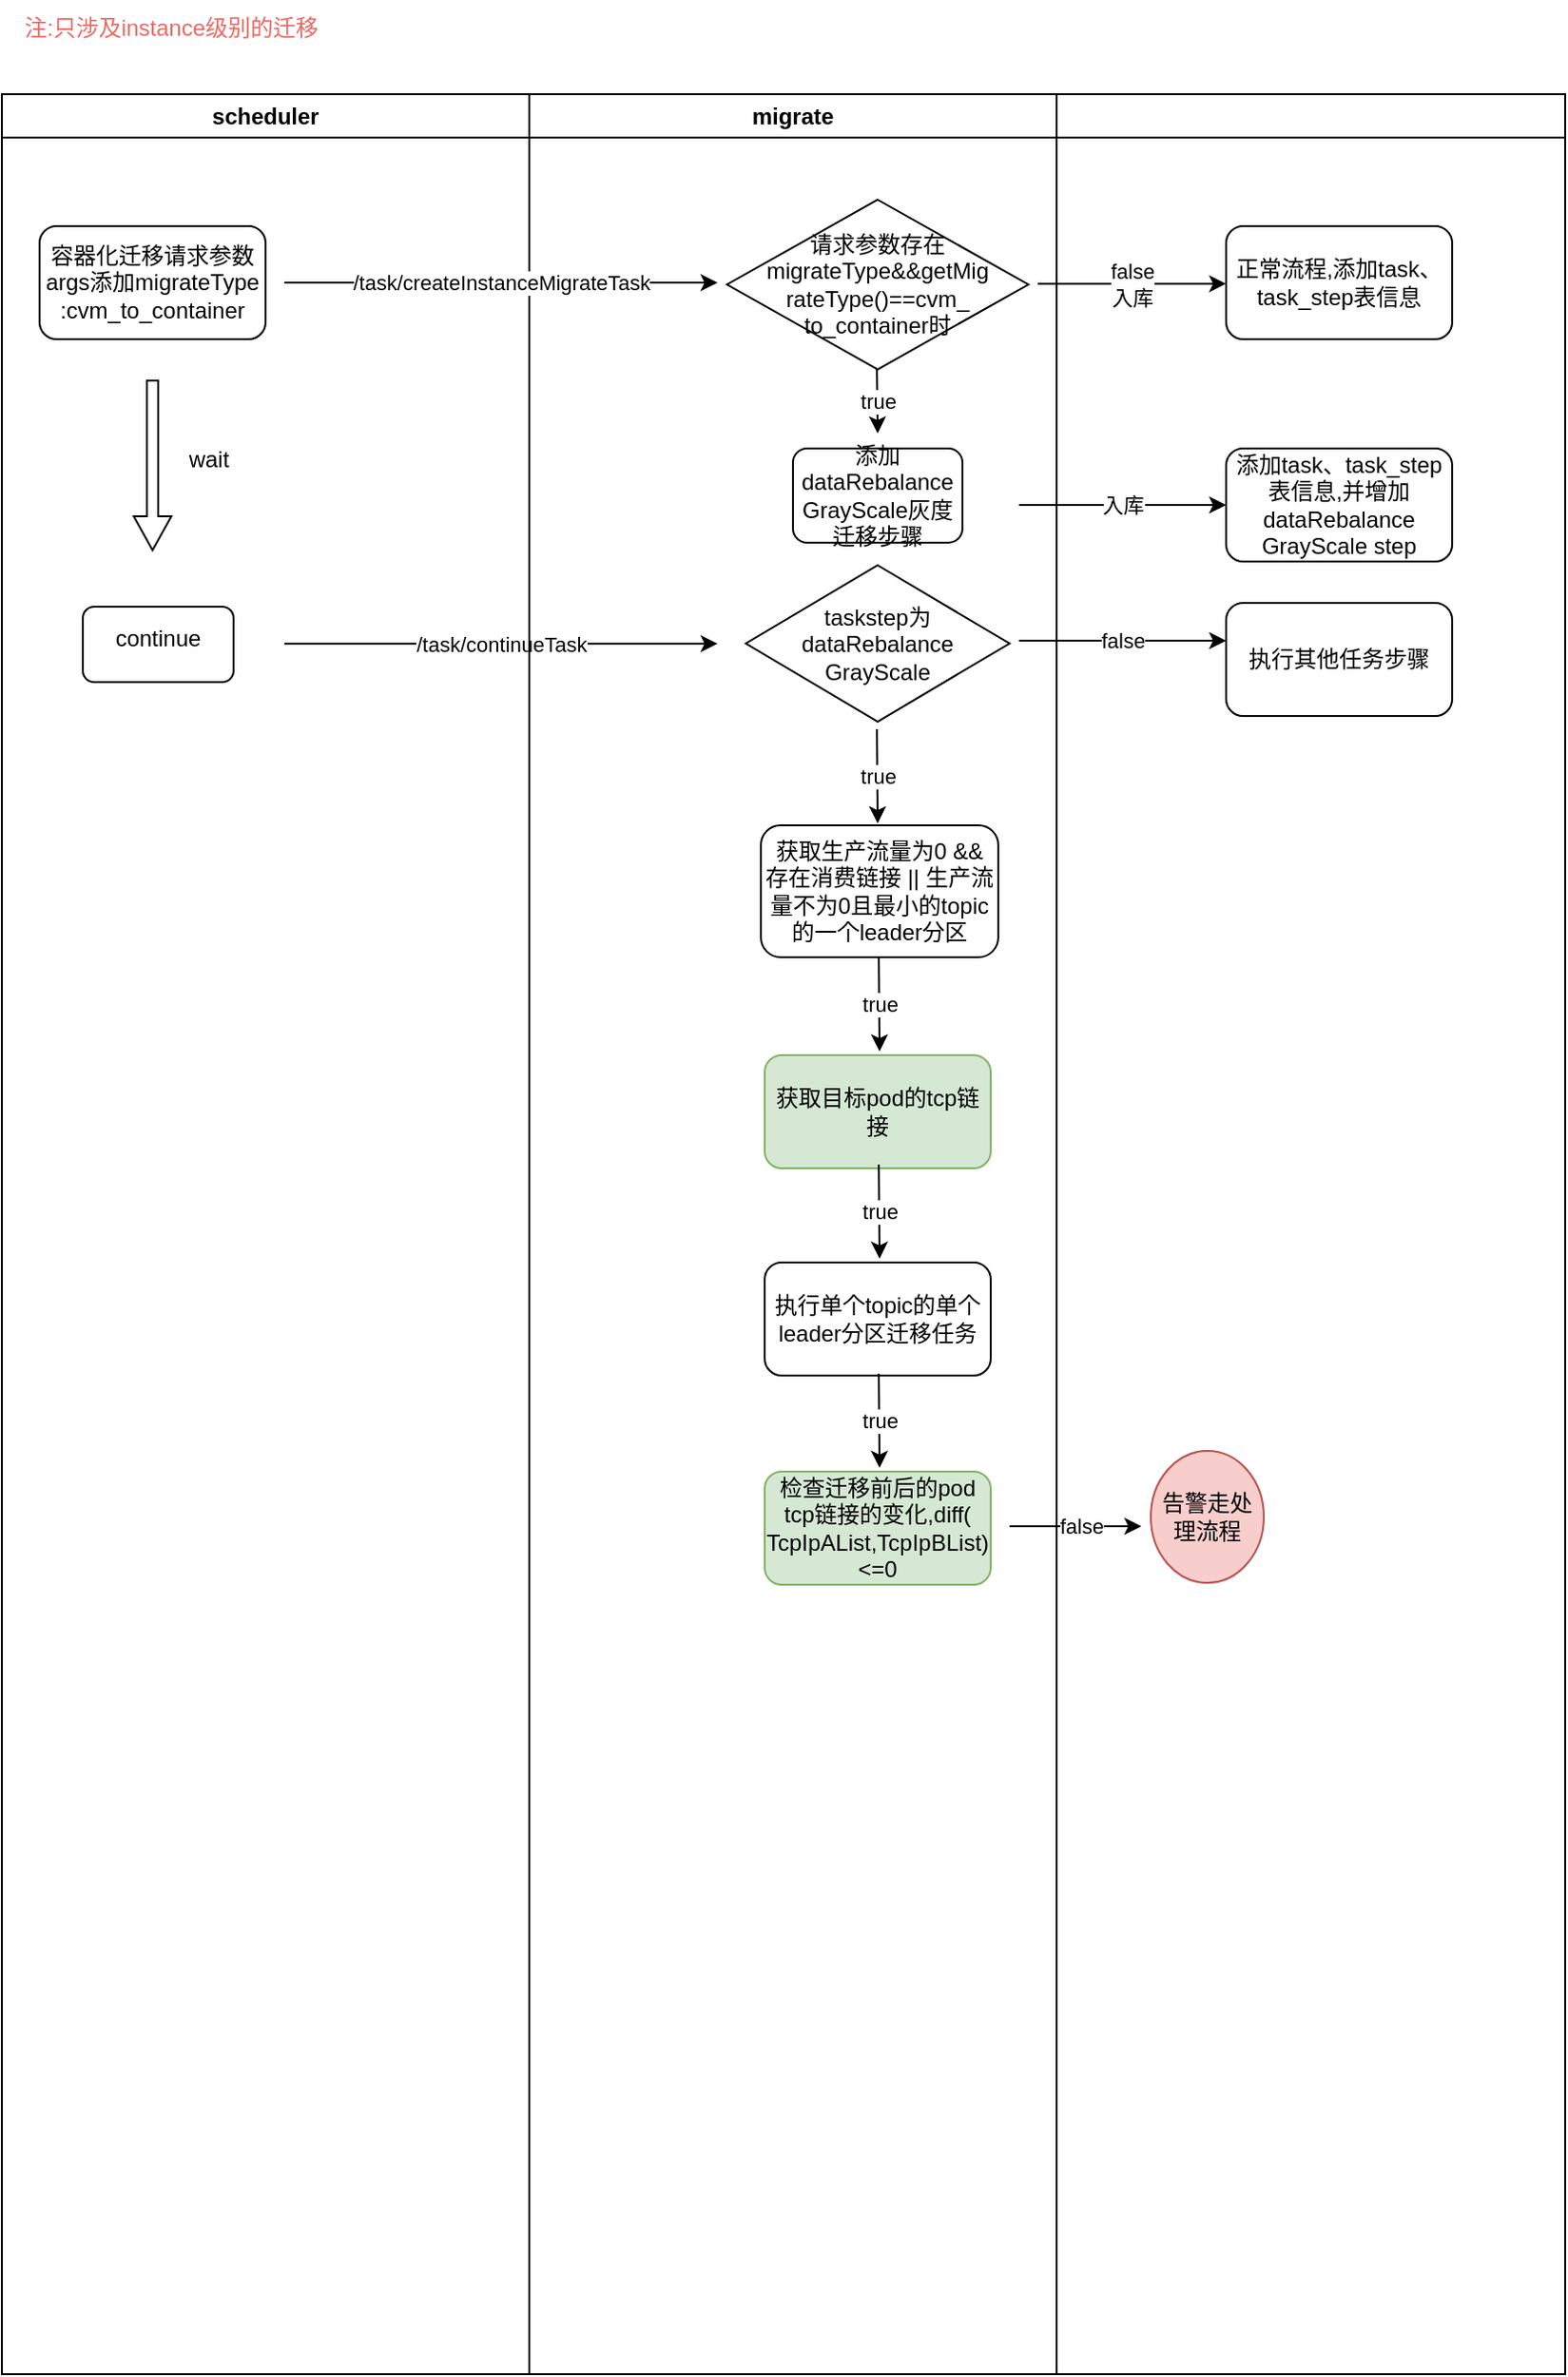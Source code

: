 <mxfile version="21.2.9" type="github">
  <diagram name="Page-1" id="e7e014a7-5840-1c2e-5031-d8a46d1fe8dd">
    <mxGraphModel dx="1130" dy="726" grid="1" gridSize="10" guides="1" tooltips="1" connect="1" arrows="1" fold="1" page="1" pageScale="1" pageWidth="4681" pageHeight="3300" background="none" math="0" shadow="0">
      <root>
        <mxCell id="0" />
        <mxCell id="1" parent="0" />
        <mxCell id="2" value="scheduler" style="swimlane;whiteSpace=wrap" parent="1" vertex="1">
          <mxGeometry x="230" y="80" width="280" height="1210" as="geometry" />
        </mxCell>
        <mxCell id="ELyOhNBLIUhQ0mFMdweI-51" value="容器化迁移请求参数args添加migrateType&lt;br&gt;:cvm_to_container&lt;div style=&quot;font-size: medium; text-align: start;&quot; data-hash=&quot;b934f9f13d2e26bcd890b2fd7591daf2&quot; data-version=&quot;3.0.0&quot;&gt;&lt;/div&gt;" style="rounded=1;whiteSpace=wrap;html=1;" parent="2" vertex="1">
          <mxGeometry x="20" y="70" width="120" height="60" as="geometry" />
        </mxCell>
        <mxCell id="ELyOhNBLIUhQ0mFMdweI-57" value="" style="shape=singleArrow;direction=south;whiteSpace=wrap;html=1;" parent="2" vertex="1">
          <mxGeometry x="70" y="152" width="20" height="90" as="geometry" />
        </mxCell>
        <mxCell id="ELyOhNBLIUhQ0mFMdweI-58" value="wait" style="text;html=1;strokeColor=none;fillColor=none;align=center;verticalAlign=middle;whiteSpace=wrap;rounded=0;" parent="2" vertex="1">
          <mxGeometry x="80" y="179" width="60" height="30" as="geometry" />
        </mxCell>
        <mxCell id="ELyOhNBLIUhQ0mFMdweI-70" value="&lt;div style=&quot;line-height: 50%;&quot;&gt;&lt;span style=&quot;background-color: initial;&quot;&gt;continue&lt;/span&gt;&lt;/div&gt;&lt;div style=&quot;line-height: 50%;&quot;&gt;&lt;br&gt;&lt;/div&gt;&lt;div style=&quot;font-size: medium; text-align: start;&quot; data-hash=&quot;b934f9f13d2e26bcd890b2fd7591daf2&quot; data-version=&quot;3.0.0&quot;&gt;&lt;/div&gt;" style="rounded=1;whiteSpace=wrap;html=1;" parent="2" vertex="1">
          <mxGeometry x="43" y="272" width="80" height="40" as="geometry" />
        </mxCell>
        <mxCell id="ELyOhNBLIUhQ0mFMdweI-71" value="" style="endArrow=classic;html=1;rounded=0;" parent="2" edge="1">
          <mxGeometry relative="1" as="geometry">
            <mxPoint x="150" y="291.58" as="sourcePoint" />
            <mxPoint x="380" y="291.58" as="targetPoint" />
          </mxGeometry>
        </mxCell>
        <mxCell id="ELyOhNBLIUhQ0mFMdweI-72" value="/task/continueTask" style="edgeLabel;resizable=0;html=1;align=center;verticalAlign=middle;" parent="ELyOhNBLIUhQ0mFMdweI-71" connectable="0" vertex="1">
          <mxGeometry relative="1" as="geometry" />
        </mxCell>
        <mxCell id="3" value="migrate" style="swimlane;whiteSpace=wrap" parent="1" vertex="1">
          <mxGeometry x="510" y="80" width="280" height="1210" as="geometry" />
        </mxCell>
        <mxCell id="ELyOhNBLIUhQ0mFMdweI-49" value="" style="endArrow=classic;html=1;rounded=0;" parent="3" edge="1">
          <mxGeometry relative="1" as="geometry">
            <mxPoint x="-130" y="100" as="sourcePoint" />
            <mxPoint x="100" y="100" as="targetPoint" />
          </mxGeometry>
        </mxCell>
        <mxCell id="ELyOhNBLIUhQ0mFMdweI-50" value="/task/createInstanceMigrateTask" style="edgeLabel;resizable=0;html=1;align=center;verticalAlign=middle;" parent="ELyOhNBLIUhQ0mFMdweI-49" connectable="0" vertex="1">
          <mxGeometry relative="1" as="geometry" />
        </mxCell>
        <mxCell id="ELyOhNBLIUhQ0mFMdweI-52" value="&lt;span style=&quot;background-color: initial;&quot;&gt;添加dataRebalance&lt;br&gt;GrayScale灰度迁移步骤&lt;/span&gt;&lt;br&gt;&lt;div style=&quot;font-size: medium; text-align: start;&quot; data-hash=&quot;51bad6599d4df9e1a372acc4f7090577&quot; data-version=&quot;3.0.0&quot;&gt;&lt;/div&gt;&lt;div style=&quot;font-size: medium; text-align: start;&quot; data-hash=&quot;51bad6599d4df9e1a372acc4f7090577&quot; data-version=&quot;3.0.0&quot;&gt;&lt;/div&gt;" style="rounded=1;whiteSpace=wrap;html=1;" parent="3" vertex="1">
          <mxGeometry x="140" y="188" width="90" height="50" as="geometry" />
        </mxCell>
        <mxCell id="ELyOhNBLIUhQ0mFMdweI-61" value="请求参数存在migrateType&amp;amp;&amp;amp;getMig&lt;br style=&quot;border-color: var(--border-color);&quot;&gt;rateType()==cvm_&lt;br style=&quot;border-color: var(--border-color);&quot;&gt;&lt;div style=&quot;border-color: var(--border-color);&quot;&gt;to_container时&lt;/div&gt;" style="rhombus;whiteSpace=wrap;html=1;" parent="3" vertex="1">
          <mxGeometry x="105" y="56" width="160" height="90" as="geometry" />
        </mxCell>
        <mxCell id="ELyOhNBLIUhQ0mFMdweI-63" value="" style="endArrow=classic;html=1;rounded=0;" parent="3" edge="1">
          <mxGeometry relative="1" as="geometry">
            <mxPoint x="184.58" y="146" as="sourcePoint" />
            <mxPoint x="185" y="180" as="targetPoint" />
          </mxGeometry>
        </mxCell>
        <mxCell id="ELyOhNBLIUhQ0mFMdweI-64" value="true" style="edgeLabel;resizable=0;html=1;align=center;verticalAlign=middle;" parent="ELyOhNBLIUhQ0mFMdweI-63" connectable="0" vertex="1">
          <mxGeometry relative="1" as="geometry" />
        </mxCell>
        <mxCell id="ELyOhNBLIUhQ0mFMdweI-73" value="taskstep为&lt;br&gt;dataRebalance&lt;br&gt;GrayScale" style="rhombus;whiteSpace=wrap;html=1;" parent="3" vertex="1">
          <mxGeometry x="115" y="250" width="140" height="83" as="geometry" />
        </mxCell>
        <mxCell id="ELyOhNBLIUhQ0mFMdweI-75" value="" style="endArrow=classic;html=1;rounded=0;" parent="3" edge="1">
          <mxGeometry relative="1" as="geometry">
            <mxPoint x="184.58" y="337" as="sourcePoint" />
            <mxPoint x="185" y="387" as="targetPoint" />
          </mxGeometry>
        </mxCell>
        <mxCell id="ELyOhNBLIUhQ0mFMdweI-76" value="true" style="edgeLabel;resizable=0;html=1;align=center;verticalAlign=middle;" parent="ELyOhNBLIUhQ0mFMdweI-75" connectable="0" vertex="1">
          <mxGeometry relative="1" as="geometry" />
        </mxCell>
        <mxCell id="ELyOhNBLIUhQ0mFMdweI-80" value="获取生产流量为0 &amp;amp;&amp;amp;&lt;br&gt;存在消费链接 || 生产流量不为0且最小的topic的一个leader分区" style="rounded=1;whiteSpace=wrap;html=1;" parent="3" vertex="1">
          <mxGeometry x="123" y="388" width="126" height="70" as="geometry" />
        </mxCell>
        <mxCell id="JSiZ3nmcYXT4a2-7QSxX-3" value="获取目标pod的tcp链接" style="rounded=1;whiteSpace=wrap;html=1;fillColor=#d5e8d4;strokeColor=#82b366;" vertex="1" parent="3">
          <mxGeometry x="125" y="510" width="120" height="60" as="geometry" />
        </mxCell>
        <mxCell id="JSiZ3nmcYXT4a2-7QSxX-13" value="" style="endArrow=classic;html=1;rounded=0;" edge="1" parent="3">
          <mxGeometry width="50" height="50" relative="1" as="geometry">
            <mxPoint x="255" y="760" as="sourcePoint" />
            <mxPoint x="325" y="760" as="targetPoint" />
          </mxGeometry>
        </mxCell>
        <mxCell id="JSiZ3nmcYXT4a2-7QSxX-14" value="false" style="edgeLabel;html=1;align=center;verticalAlign=middle;resizable=0;points=[];" vertex="1" connectable="0" parent="JSiZ3nmcYXT4a2-7QSxX-13">
          <mxGeometry x="-0.029" y="-1" relative="1" as="geometry">
            <mxPoint x="4" y="-1" as="offset" />
          </mxGeometry>
        </mxCell>
        <mxCell id="ELyOhNBLIUhQ0mFMdweI-42" value="" style="swimlane;whiteSpace=wrap" parent="1" vertex="1">
          <mxGeometry x="790" y="80" width="270" height="1210" as="geometry" />
        </mxCell>
        <mxCell id="ELyOhNBLIUhQ0mFMdweI-59" value="false&lt;br&gt;入库" style="endArrow=classic;html=1;rounded=0;" parent="ELyOhNBLIUhQ0mFMdweI-42" edge="1">
          <mxGeometry relative="1" as="geometry">
            <mxPoint x="-10" y="100.58" as="sourcePoint" />
            <mxPoint x="90" y="100.58" as="targetPoint" />
          </mxGeometry>
        </mxCell>
        <mxCell id="ELyOhNBLIUhQ0mFMdweI-60" value="&lt;br&gt;" style="edgeLabel;resizable=0;html=1;align=center;verticalAlign=middle;" parent="ELyOhNBLIUhQ0mFMdweI-59" connectable="0" vertex="1">
          <mxGeometry relative="1" as="geometry" />
        </mxCell>
        <mxCell id="ELyOhNBLIUhQ0mFMdweI-65" value="" style="endArrow=classic;html=1;rounded=0;" parent="ELyOhNBLIUhQ0mFMdweI-42" edge="1">
          <mxGeometry relative="1" as="geometry">
            <mxPoint x="-20" y="218" as="sourcePoint" />
            <mxPoint x="90" y="218" as="targetPoint" />
          </mxGeometry>
        </mxCell>
        <mxCell id="ELyOhNBLIUhQ0mFMdweI-66" value="入库" style="edgeLabel;resizable=0;html=1;align=center;verticalAlign=middle;" parent="ELyOhNBLIUhQ0mFMdweI-65" connectable="0" vertex="1">
          <mxGeometry relative="1" as="geometry" />
        </mxCell>
        <mxCell id="ELyOhNBLIUhQ0mFMdweI-67" value="正常流程,添加task、task_step表信息" style="rounded=1;whiteSpace=wrap;html=1;" parent="ELyOhNBLIUhQ0mFMdweI-42" vertex="1">
          <mxGeometry x="90" y="70" width="120" height="60" as="geometry" />
        </mxCell>
        <mxCell id="ELyOhNBLIUhQ0mFMdweI-68" value="添加task、task_step表信息,并增加dataRebalance&lt;br&gt;GrayScale step&lt;div style=&quot;font-size: medium; text-align: start;&quot; data-hash=&quot;6e9b22b1676da8ee65d56e9d671d54eb&quot; data-version=&quot;3.0.0&quot;&gt;&lt;/div&gt;" style="rounded=1;whiteSpace=wrap;html=1;" parent="ELyOhNBLIUhQ0mFMdweI-42" vertex="1">
          <mxGeometry x="90" y="188" width="120" height="60" as="geometry" />
        </mxCell>
        <mxCell id="ELyOhNBLIUhQ0mFMdweI-77" value="" style="endArrow=classic;html=1;rounded=0;" parent="ELyOhNBLIUhQ0mFMdweI-42" edge="1">
          <mxGeometry relative="1" as="geometry">
            <mxPoint x="-20" y="290" as="sourcePoint" />
            <mxPoint x="90" y="290" as="targetPoint" />
          </mxGeometry>
        </mxCell>
        <mxCell id="ELyOhNBLIUhQ0mFMdweI-78" value="false" style="edgeLabel;resizable=0;html=1;align=center;verticalAlign=middle;" parent="ELyOhNBLIUhQ0mFMdweI-77" connectable="0" vertex="1">
          <mxGeometry relative="1" as="geometry" />
        </mxCell>
        <mxCell id="ELyOhNBLIUhQ0mFMdweI-79" value="执行其他任务步骤" style="rounded=1;whiteSpace=wrap;html=1;" parent="ELyOhNBLIUhQ0mFMdweI-42" vertex="1">
          <mxGeometry x="90" y="270" width="120" height="60" as="geometry" />
        </mxCell>
        <mxCell id="JSiZ3nmcYXT4a2-7QSxX-15" value="告警走处理流程" style="ellipse;whiteSpace=wrap;html=1;fillColor=#f8cecc;strokeColor=#b85450;" vertex="1" parent="ELyOhNBLIUhQ0mFMdweI-42">
          <mxGeometry x="50" y="720" width="60" height="70" as="geometry" />
        </mxCell>
        <mxCell id="ELyOhNBLIUhQ0mFMdweI-82" value="注:只涉及instance级别的迁移" style="text;html=1;strokeColor=none;fillColor=none;align=center;verticalAlign=middle;whiteSpace=wrap;rounded=0;fontColor=#EA6B66;" parent="1" vertex="1">
          <mxGeometry x="240" y="30" width="160" height="30" as="geometry" />
        </mxCell>
        <mxCell id="JSiZ3nmcYXT4a2-7QSxX-4" value="" style="endArrow=classic;html=1;rounded=0;" edge="1" parent="1">
          <mxGeometry relative="1" as="geometry">
            <mxPoint x="695.58" y="538" as="sourcePoint" />
            <mxPoint x="696" y="588" as="targetPoint" />
          </mxGeometry>
        </mxCell>
        <mxCell id="JSiZ3nmcYXT4a2-7QSxX-5" value="true" style="edgeLabel;resizable=0;html=1;align=center;verticalAlign=middle;" connectable="0" vertex="1" parent="JSiZ3nmcYXT4a2-7QSxX-4">
          <mxGeometry relative="1" as="geometry" />
        </mxCell>
        <mxCell id="JSiZ3nmcYXT4a2-7QSxX-6" value="执行单个topic的单个leader分区迁移任务" style="rounded=1;whiteSpace=wrap;html=1;" vertex="1" parent="1">
          <mxGeometry x="635" y="700" width="120" height="60" as="geometry" />
        </mxCell>
        <mxCell id="JSiZ3nmcYXT4a2-7QSxX-7" value="" style="endArrow=classic;html=1;rounded=0;" edge="1" parent="1">
          <mxGeometry relative="1" as="geometry">
            <mxPoint x="695.58" y="648" as="sourcePoint" />
            <mxPoint x="696" y="698" as="targetPoint" />
          </mxGeometry>
        </mxCell>
        <mxCell id="JSiZ3nmcYXT4a2-7QSxX-8" value="true" style="edgeLabel;resizable=0;html=1;align=center;verticalAlign=middle;" connectable="0" vertex="1" parent="JSiZ3nmcYXT4a2-7QSxX-7">
          <mxGeometry relative="1" as="geometry" />
        </mxCell>
        <mxCell id="JSiZ3nmcYXT4a2-7QSxX-9" value="检查迁移前后的pod tcp链接的变化,diff(&lt;br&gt;TcpIpAList,TcpIpBList)&lt;br&gt;&amp;lt;=0" style="rounded=1;whiteSpace=wrap;html=1;fillColor=#d5e8d4;strokeColor=#82b366;" vertex="1" parent="1">
          <mxGeometry x="635" y="811" width="120" height="60" as="geometry" />
        </mxCell>
        <mxCell id="JSiZ3nmcYXT4a2-7QSxX-10" value="" style="endArrow=classic;html=1;rounded=0;" edge="1" parent="1">
          <mxGeometry relative="1" as="geometry">
            <mxPoint x="695.58" y="759" as="sourcePoint" />
            <mxPoint x="696" y="809" as="targetPoint" />
          </mxGeometry>
        </mxCell>
        <mxCell id="JSiZ3nmcYXT4a2-7QSxX-11" value="true" style="edgeLabel;resizable=0;html=1;align=center;verticalAlign=middle;" connectable="0" vertex="1" parent="JSiZ3nmcYXT4a2-7QSxX-10">
          <mxGeometry relative="1" as="geometry" />
        </mxCell>
      </root>
    </mxGraphModel>
  </diagram>
</mxfile>
